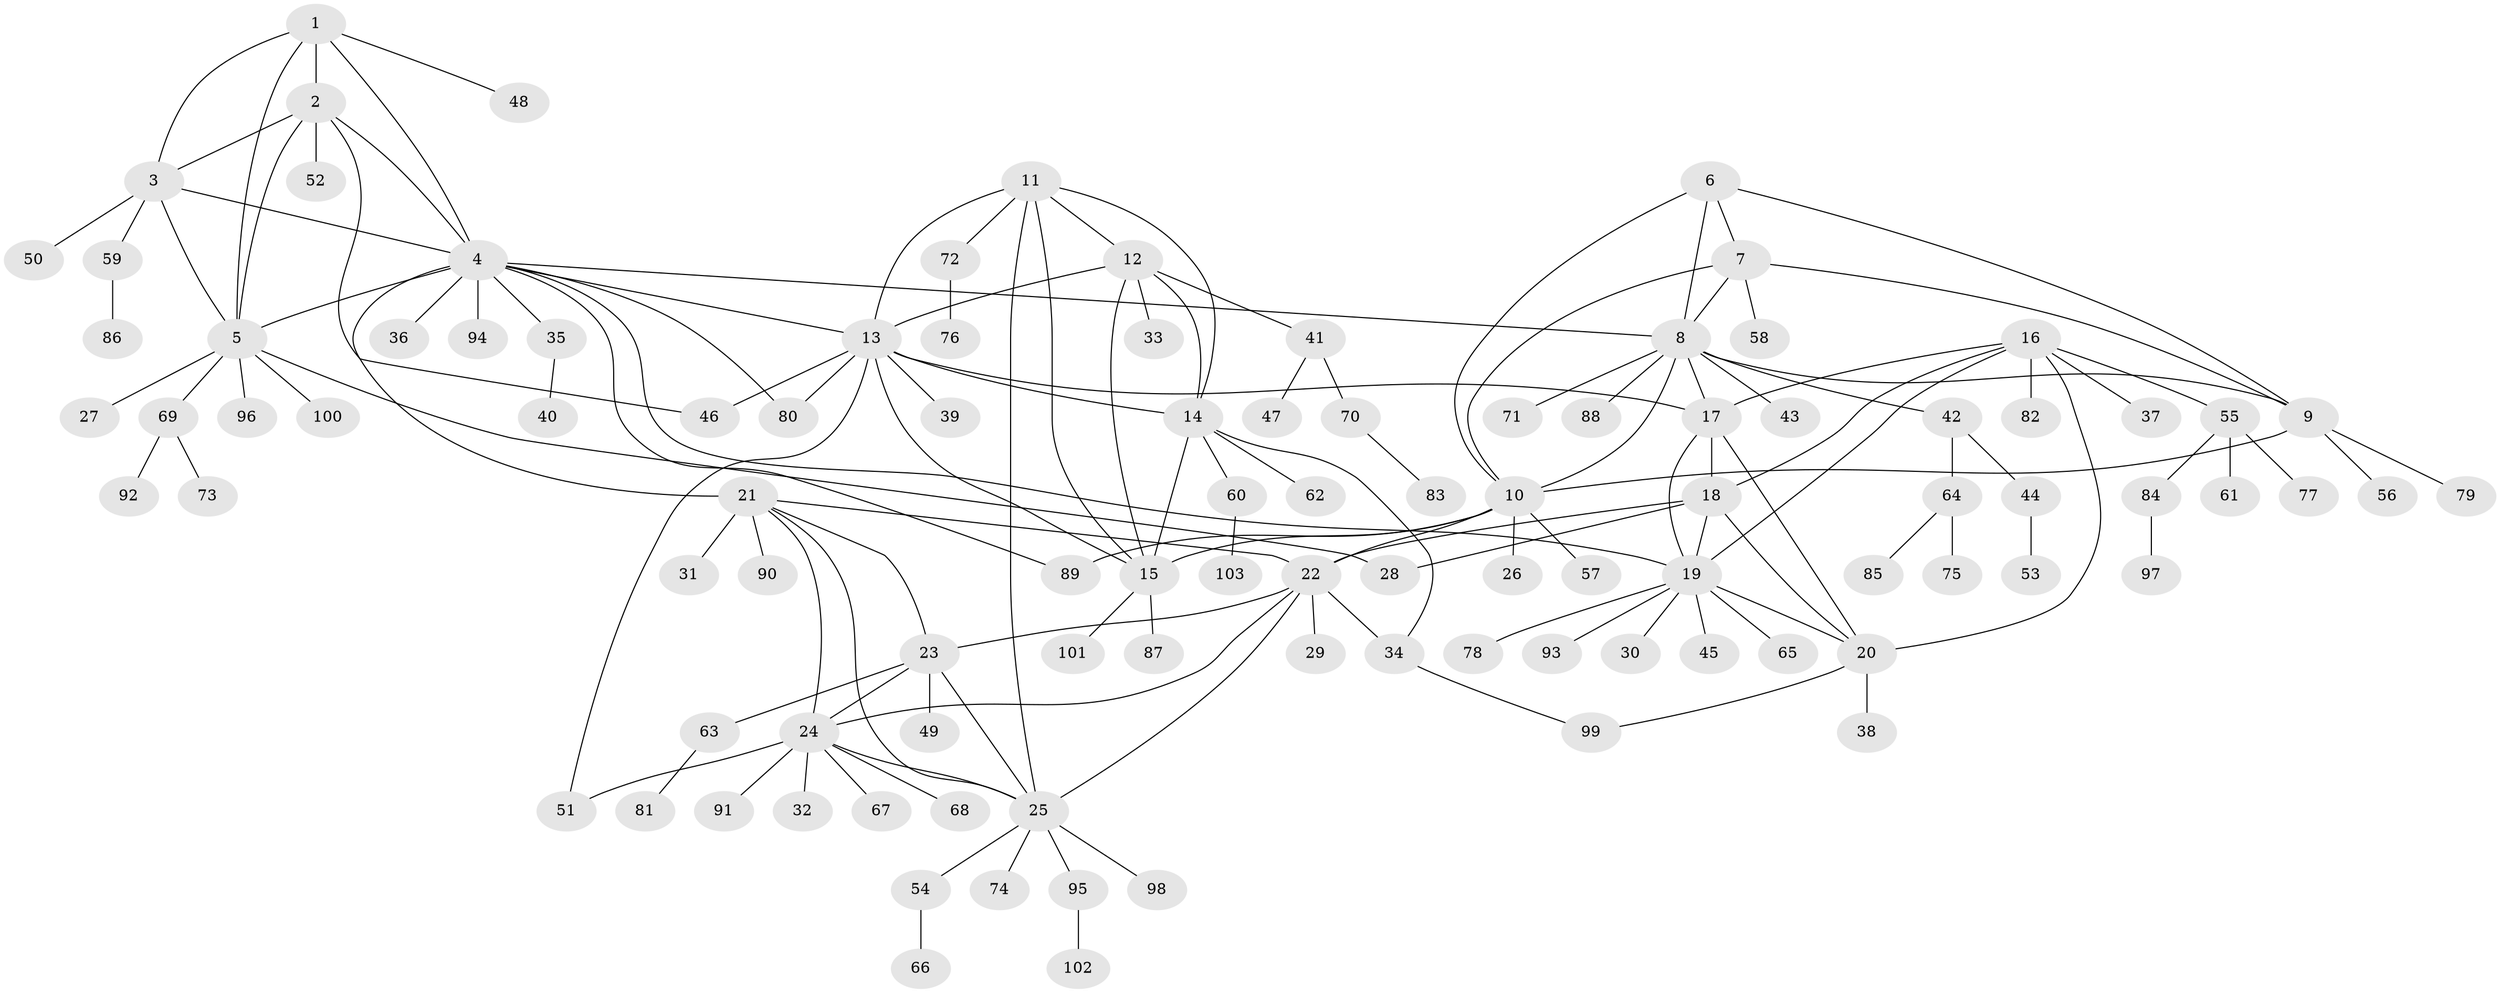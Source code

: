 // coarse degree distribution, {3: 0.0821917808219178, 10: 0.0273972602739726, 5: 0.0410958904109589, 11: 0.0136986301369863, 8: 0.0410958904109589, 13: 0.0136986301369863, 4: 0.0136986301369863, 6: 0.0273972602739726, 7: 0.0410958904109589, 1: 0.6301369863013698, 2: 0.0684931506849315}
// Generated by graph-tools (version 1.1) at 2025/24/03/03/25 07:24:17]
// undirected, 103 vertices, 145 edges
graph export_dot {
graph [start="1"]
  node [color=gray90,style=filled];
  1;
  2;
  3;
  4;
  5;
  6;
  7;
  8;
  9;
  10;
  11;
  12;
  13;
  14;
  15;
  16;
  17;
  18;
  19;
  20;
  21;
  22;
  23;
  24;
  25;
  26;
  27;
  28;
  29;
  30;
  31;
  32;
  33;
  34;
  35;
  36;
  37;
  38;
  39;
  40;
  41;
  42;
  43;
  44;
  45;
  46;
  47;
  48;
  49;
  50;
  51;
  52;
  53;
  54;
  55;
  56;
  57;
  58;
  59;
  60;
  61;
  62;
  63;
  64;
  65;
  66;
  67;
  68;
  69;
  70;
  71;
  72;
  73;
  74;
  75;
  76;
  77;
  78;
  79;
  80;
  81;
  82;
  83;
  84;
  85;
  86;
  87;
  88;
  89;
  90;
  91;
  92;
  93;
  94;
  95;
  96;
  97;
  98;
  99;
  100;
  101;
  102;
  103;
  1 -- 2;
  1 -- 3;
  1 -- 4;
  1 -- 5;
  1 -- 48;
  2 -- 3;
  2 -- 4;
  2 -- 5;
  2 -- 46;
  2 -- 52;
  3 -- 4;
  3 -- 5;
  3 -- 50;
  3 -- 59;
  4 -- 5;
  4 -- 8;
  4 -- 13;
  4 -- 19;
  4 -- 21;
  4 -- 35;
  4 -- 36;
  4 -- 80;
  4 -- 89;
  4 -- 94;
  5 -- 27;
  5 -- 28;
  5 -- 69;
  5 -- 96;
  5 -- 100;
  6 -- 7;
  6 -- 8;
  6 -- 9;
  6 -- 10;
  7 -- 8;
  7 -- 9;
  7 -- 10;
  7 -- 58;
  8 -- 9;
  8 -- 10;
  8 -- 17;
  8 -- 42;
  8 -- 43;
  8 -- 71;
  8 -- 88;
  9 -- 10;
  9 -- 56;
  9 -- 79;
  10 -- 15;
  10 -- 22;
  10 -- 26;
  10 -- 57;
  10 -- 89;
  11 -- 12;
  11 -- 13;
  11 -- 14;
  11 -- 15;
  11 -- 25;
  11 -- 72;
  12 -- 13;
  12 -- 14;
  12 -- 15;
  12 -- 33;
  12 -- 41;
  13 -- 14;
  13 -- 15;
  13 -- 17;
  13 -- 39;
  13 -- 46;
  13 -- 51;
  13 -- 80;
  14 -- 15;
  14 -- 34;
  14 -- 60;
  14 -- 62;
  15 -- 87;
  15 -- 101;
  16 -- 17;
  16 -- 18;
  16 -- 19;
  16 -- 20;
  16 -- 37;
  16 -- 55;
  16 -- 82;
  17 -- 18;
  17 -- 19;
  17 -- 20;
  18 -- 19;
  18 -- 20;
  18 -- 22;
  18 -- 28;
  19 -- 20;
  19 -- 30;
  19 -- 45;
  19 -- 65;
  19 -- 78;
  19 -- 93;
  20 -- 38;
  20 -- 99;
  21 -- 22;
  21 -- 23;
  21 -- 24;
  21 -- 25;
  21 -- 31;
  21 -- 90;
  22 -- 23;
  22 -- 24;
  22 -- 25;
  22 -- 29;
  22 -- 34;
  23 -- 24;
  23 -- 25;
  23 -- 49;
  23 -- 63;
  24 -- 25;
  24 -- 32;
  24 -- 51;
  24 -- 67;
  24 -- 68;
  24 -- 91;
  25 -- 54;
  25 -- 74;
  25 -- 95;
  25 -- 98;
  34 -- 99;
  35 -- 40;
  41 -- 47;
  41 -- 70;
  42 -- 44;
  42 -- 64;
  44 -- 53;
  54 -- 66;
  55 -- 61;
  55 -- 77;
  55 -- 84;
  59 -- 86;
  60 -- 103;
  63 -- 81;
  64 -- 75;
  64 -- 85;
  69 -- 73;
  69 -- 92;
  70 -- 83;
  72 -- 76;
  84 -- 97;
  95 -- 102;
}
